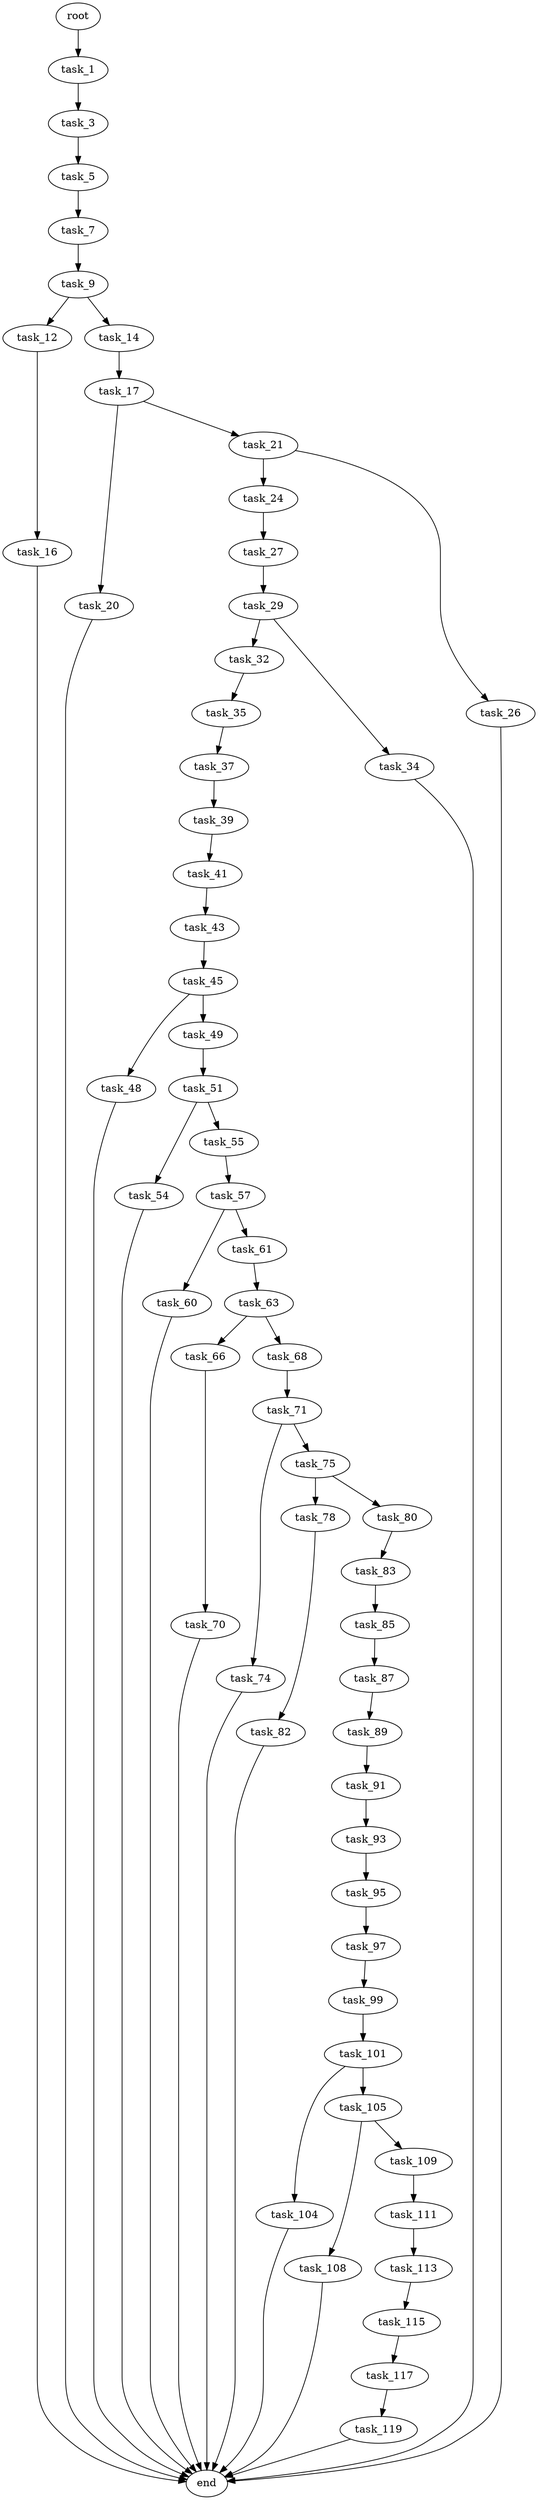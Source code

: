 digraph G {
  root [size="0.000000"];
  task_1 [size="437847413739.000000"];
  task_3 [size="1702354574.000000"];
  task_5 [size="28969464503.000000"];
  task_7 [size="7137066793.000000"];
  task_9 [size="8589934592.000000"];
  task_12 [size="782757789696.000000"];
  task_14 [size="68719476736.000000"];
  task_16 [size="456629820691.000000"];
  task_17 [size="782757789696.000000"];
  task_20 [size="3702315907.000000"];
  task_21 [size="297146936539.000000"];
  task_24 [size="549755813888.000000"];
  task_26 [size="68719476736.000000"];
  task_27 [size="1073741824000.000000"];
  task_29 [size="162090432484.000000"];
  task_32 [size="1388500369.000000"];
  task_34 [size="262736714353.000000"];
  task_35 [size="231928233984.000000"];
  task_37 [size="12686656664.000000"];
  task_39 [size="4435505423.000000"];
  task_41 [size="53058328759.000000"];
  task_43 [size="1653913748.000000"];
  task_45 [size="333772617072.000000"];
  task_48 [size="3944813205.000000"];
  task_49 [size="11571697761.000000"];
  task_51 [size="3523673085.000000"];
  task_54 [size="17850926886.000000"];
  task_55 [size="14943413595.000000"];
  task_57 [size="276508256309.000000"];
  task_60 [size="875430145124.000000"];
  task_61 [size="296490117430.000000"];
  task_63 [size="31970318894.000000"];
  task_66 [size="7235842096.000000"];
  task_68 [size="601009131121.000000"];
  task_70 [size="28831678280.000000"];
  task_71 [size="8589934592.000000"];
  task_74 [size="4265864533.000000"];
  task_75 [size="202839958196.000000"];
  task_78 [size="2120782572.000000"];
  task_80 [size="231928233984.000000"];
  task_82 [size="179443675286.000000"];
  task_83 [size="74626933825.000000"];
  task_85 [size="25255571996.000000"];
  task_87 [size="23521880412.000000"];
  task_89 [size="231928233984.000000"];
  task_91 [size="549755813888.000000"];
  task_93 [size="28991029248.000000"];
  task_95 [size="1278712512830.000000"];
  task_97 [size="114005063928.000000"];
  task_99 [size="68719476736.000000"];
  task_101 [size="28991029248.000000"];
  task_104 [size="90454846465.000000"];
  task_105 [size="1431113794.000000"];
  task_108 [size="549755813888.000000"];
  task_109 [size="782757789696.000000"];
  task_111 [size="13493618535.000000"];
  task_113 [size="5081322844.000000"];
  task_115 [size="782757789696.000000"];
  task_117 [size="8589934592.000000"];
  task_119 [size="24512233190.000000"];
  end [size="0.000000"];

  root -> task_1 [size="1.000000"];
  task_1 -> task_3 [size="301989888.000000"];
  task_3 -> task_5 [size="75497472.000000"];
  task_5 -> task_7 [size="838860800.000000"];
  task_7 -> task_9 [size="209715200.000000"];
  task_9 -> task_12 [size="33554432.000000"];
  task_9 -> task_14 [size="33554432.000000"];
  task_12 -> task_16 [size="679477248.000000"];
  task_14 -> task_17 [size="134217728.000000"];
  task_16 -> end [size="1.000000"];
  task_17 -> task_20 [size="679477248.000000"];
  task_17 -> task_21 [size="679477248.000000"];
  task_20 -> end [size="1.000000"];
  task_21 -> task_24 [size="679477248.000000"];
  task_21 -> task_26 [size="679477248.000000"];
  task_24 -> task_27 [size="536870912.000000"];
  task_26 -> end [size="1.000000"];
  task_27 -> task_29 [size="838860800.000000"];
  task_29 -> task_32 [size="134217728.000000"];
  task_29 -> task_34 [size="134217728.000000"];
  task_32 -> task_35 [size="75497472.000000"];
  task_34 -> end [size="1.000000"];
  task_35 -> task_37 [size="301989888.000000"];
  task_37 -> task_39 [size="536870912.000000"];
  task_39 -> task_41 [size="75497472.000000"];
  task_41 -> task_43 [size="838860800.000000"];
  task_43 -> task_45 [size="75497472.000000"];
  task_45 -> task_48 [size="301989888.000000"];
  task_45 -> task_49 [size="301989888.000000"];
  task_48 -> end [size="1.000000"];
  task_49 -> task_51 [size="209715200.000000"];
  task_51 -> task_54 [size="209715200.000000"];
  task_51 -> task_55 [size="209715200.000000"];
  task_54 -> end [size="1.000000"];
  task_55 -> task_57 [size="536870912.000000"];
  task_57 -> task_60 [size="679477248.000000"];
  task_57 -> task_61 [size="679477248.000000"];
  task_60 -> end [size="1.000000"];
  task_61 -> task_63 [size="209715200.000000"];
  task_63 -> task_66 [size="33554432.000000"];
  task_63 -> task_68 [size="33554432.000000"];
  task_66 -> task_70 [size="838860800.000000"];
  task_68 -> task_71 [size="679477248.000000"];
  task_70 -> end [size="1.000000"];
  task_71 -> task_74 [size="33554432.000000"];
  task_71 -> task_75 [size="33554432.000000"];
  task_74 -> end [size="1.000000"];
  task_75 -> task_78 [size="209715200.000000"];
  task_75 -> task_80 [size="209715200.000000"];
  task_78 -> task_82 [size="33554432.000000"];
  task_80 -> task_83 [size="301989888.000000"];
  task_82 -> end [size="1.000000"];
  task_83 -> task_85 [size="75497472.000000"];
  task_85 -> task_87 [size="536870912.000000"];
  task_87 -> task_89 [size="536870912.000000"];
  task_89 -> task_91 [size="301989888.000000"];
  task_91 -> task_93 [size="536870912.000000"];
  task_93 -> task_95 [size="75497472.000000"];
  task_95 -> task_97 [size="838860800.000000"];
  task_97 -> task_99 [size="411041792.000000"];
  task_99 -> task_101 [size="134217728.000000"];
  task_101 -> task_104 [size="75497472.000000"];
  task_101 -> task_105 [size="75497472.000000"];
  task_104 -> end [size="1.000000"];
  task_105 -> task_108 [size="33554432.000000"];
  task_105 -> task_109 [size="33554432.000000"];
  task_108 -> end [size="1.000000"];
  task_109 -> task_111 [size="679477248.000000"];
  task_111 -> task_113 [size="411041792.000000"];
  task_113 -> task_115 [size="411041792.000000"];
  task_115 -> task_117 [size="679477248.000000"];
  task_117 -> task_119 [size="33554432.000000"];
  task_119 -> end [size="1.000000"];
}
